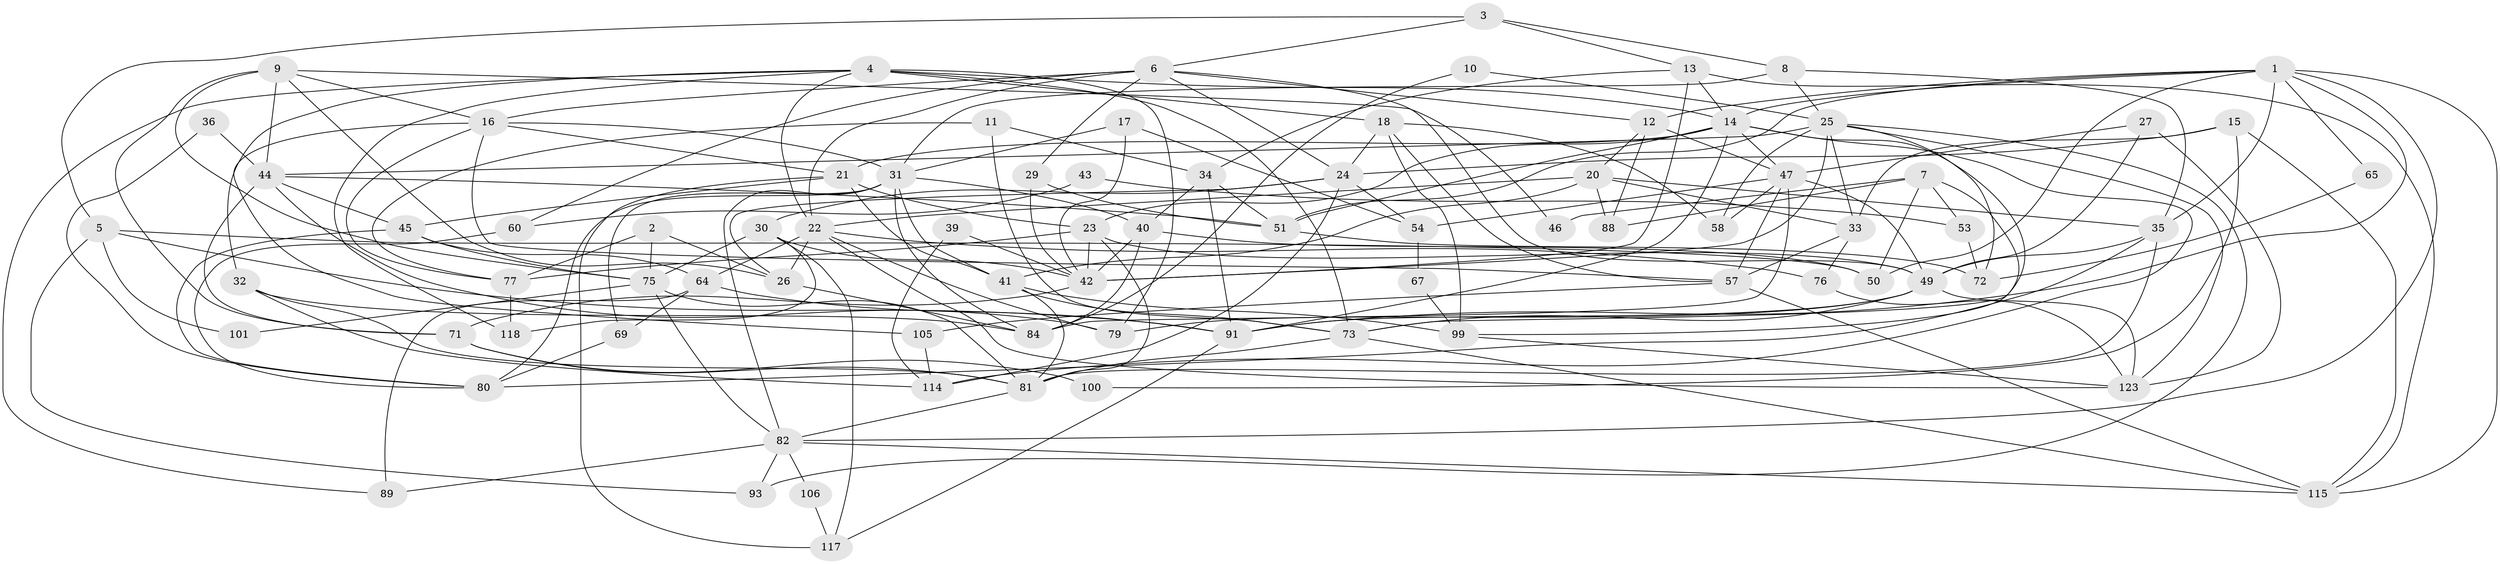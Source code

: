 // Generated by graph-tools (version 1.1) at 2025/24/03/03/25 07:24:00]
// undirected, 80 vertices, 199 edges
graph export_dot {
graph [start="1"]
  node [color=gray90,style=filled];
  1 [super="+59"];
  2;
  3 [super="+48"];
  4 [super="+104"];
  5 [super="+83"];
  6 [super="+56"];
  7 [super="+19"];
  8;
  9 [super="+103"];
  10;
  11;
  12 [super="+37"];
  13 [super="+98"];
  14 [super="+92"];
  15;
  16 [super="+108"];
  17;
  18 [super="+122"];
  20;
  21 [super="+87"];
  22 [super="+62"];
  23 [super="+70"];
  24 [super="+28"];
  25 [super="+95"];
  26 [super="+86"];
  27 [super="+110"];
  29 [super="+109"];
  30 [super="+121"];
  31 [super="+61"];
  32 [super="+78"];
  33 [super="+38"];
  34;
  35 [super="+74"];
  36;
  39;
  40 [super="+119"];
  41 [super="+63"];
  42 [super="+55"];
  43;
  44 [super="+116"];
  45;
  46;
  47 [super="+85"];
  49 [super="+66"];
  50;
  51 [super="+52"];
  53;
  54 [super="+68"];
  57 [super="+96"];
  58;
  60;
  64;
  65;
  67;
  69;
  71;
  72;
  73 [super="+107"];
  75 [super="+94"];
  76;
  77 [super="+97"];
  79;
  80 [super="+90"];
  81 [super="+113"];
  82 [super="+102"];
  84 [super="+111"];
  88;
  89;
  91 [super="+112"];
  93;
  99;
  100;
  101;
  105;
  106;
  114 [super="+120"];
  115;
  117;
  118;
  123;
  1 -- 50;
  1 -- 65;
  1 -- 82;
  1 -- 51;
  1 -- 115;
  1 -- 91;
  1 -- 35;
  1 -- 12;
  1 -- 14;
  2 -- 77;
  2 -- 26;
  2 -- 75;
  3 -- 5;
  3 -- 8;
  3 -- 13;
  3 -- 6;
  4 -- 89;
  4 -- 14;
  4 -- 22;
  4 -- 32;
  4 -- 118;
  4 -- 73;
  4 -- 79;
  4 -- 18;
  5 -- 50;
  5 -- 91 [weight=2];
  5 -- 93;
  5 -- 101;
  6 -- 22;
  6 -- 49;
  6 -- 24;
  6 -- 29;
  6 -- 60;
  6 -- 12;
  6 -- 16;
  7 -- 99;
  7 -- 88;
  7 -- 46;
  7 -- 50;
  7 -- 53;
  8 -- 35;
  8 -- 31;
  8 -- 25;
  9 -- 71;
  9 -- 26;
  9 -- 46;
  9 -- 16;
  9 -- 44;
  9 -- 75;
  10 -- 84;
  10 -- 25;
  11 -- 34;
  11 -- 73;
  11 -- 77;
  12 -- 20;
  12 -- 88;
  12 -- 47;
  13 -- 14;
  13 -- 42;
  13 -- 34;
  13 -- 115;
  14 -- 23;
  14 -- 51;
  14 -- 114 [weight=2];
  14 -- 21;
  14 -- 73;
  14 -- 91;
  14 -- 47;
  15 -- 115;
  15 -- 100;
  15 -- 33;
  15 -- 24;
  16 -- 21 [weight=2];
  16 -- 31;
  16 -- 57;
  16 -- 105;
  16 -- 77;
  17 -- 42;
  17 -- 31;
  17 -- 54;
  18 -- 57;
  18 -- 99;
  18 -- 24;
  18 -- 58;
  20 -- 22;
  20 -- 35;
  20 -- 33;
  20 -- 88;
  20 -- 41;
  21 -- 117;
  21 -- 23;
  21 -- 41;
  21 -- 45;
  22 -- 64;
  22 -- 76;
  22 -- 79;
  22 -- 26;
  22 -- 123;
  23 -- 42;
  23 -- 77;
  23 -- 81;
  23 -- 49;
  24 -- 114;
  24 -- 54;
  24 -- 26;
  24 -- 30;
  25 -- 44;
  25 -- 33;
  25 -- 42;
  25 -- 58;
  25 -- 72;
  25 -- 93;
  25 -- 123;
  26 -- 84;
  27 -- 49 [weight=2];
  27 -- 47;
  27 -- 123;
  29 -- 51;
  29 -- 42;
  30 -- 75;
  30 -- 118;
  30 -- 42;
  30 -- 117;
  31 -- 69;
  31 -- 80;
  31 -- 41;
  31 -- 82;
  31 -- 84;
  31 -- 40;
  32 -- 84;
  32 -- 114;
  32 -- 81;
  33 -- 76;
  33 -- 57;
  34 -- 91;
  34 -- 40;
  34 -- 51;
  35 -- 49;
  35 -- 80;
  35 -- 81;
  36 -- 80;
  36 -- 44;
  39 -- 42;
  39 -- 114;
  40 -- 42;
  40 -- 84;
  40 -- 50;
  41 -- 81;
  41 -- 99;
  41 -- 73;
  42 -- 71;
  43 -- 53;
  43 -- 60;
  44 -- 79;
  44 -- 71;
  44 -- 45;
  44 -- 51;
  45 -- 75;
  45 -- 64;
  45 -- 80;
  47 -- 54;
  47 -- 58;
  47 -- 84;
  47 -- 49;
  47 -- 57;
  49 -- 79;
  49 -- 123;
  49 -- 73;
  49 -- 91;
  51 -- 72;
  53 -- 72;
  54 -- 67;
  57 -- 115;
  57 -- 105;
  60 -- 80;
  64 -- 69;
  64 -- 89;
  64 -- 91;
  65 -- 72;
  67 -- 99;
  69 -- 80;
  71 -- 81;
  71 -- 100;
  73 -- 115;
  73 -- 81;
  75 -- 82;
  75 -- 81;
  75 -- 101;
  76 -- 123;
  77 -- 118;
  81 -- 82;
  82 -- 106;
  82 -- 115;
  82 -- 89;
  82 -- 93;
  91 -- 117;
  99 -- 123;
  105 -- 114;
  106 -- 117;
}
